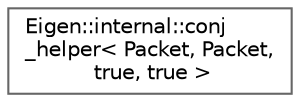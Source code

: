 digraph "Graphical Class Hierarchy"
{
 // LATEX_PDF_SIZE
  bgcolor="transparent";
  edge [fontname=Helvetica,fontsize=10,labelfontname=Helvetica,labelfontsize=10];
  node [fontname=Helvetica,fontsize=10,shape=box,height=0.2,width=0.4];
  rankdir="LR";
  Node0 [id="Node000000",label="Eigen::internal::conj\l_helper\< Packet, Packet,\l true, true \>",height=0.2,width=0.4,color="grey40", fillcolor="white", style="filled",URL="$structEigen_1_1internal_1_1conj__helper_3_01Packet_00_01Packet_00_01true_00_01true_01_4.html",tooltip=" "];
}
